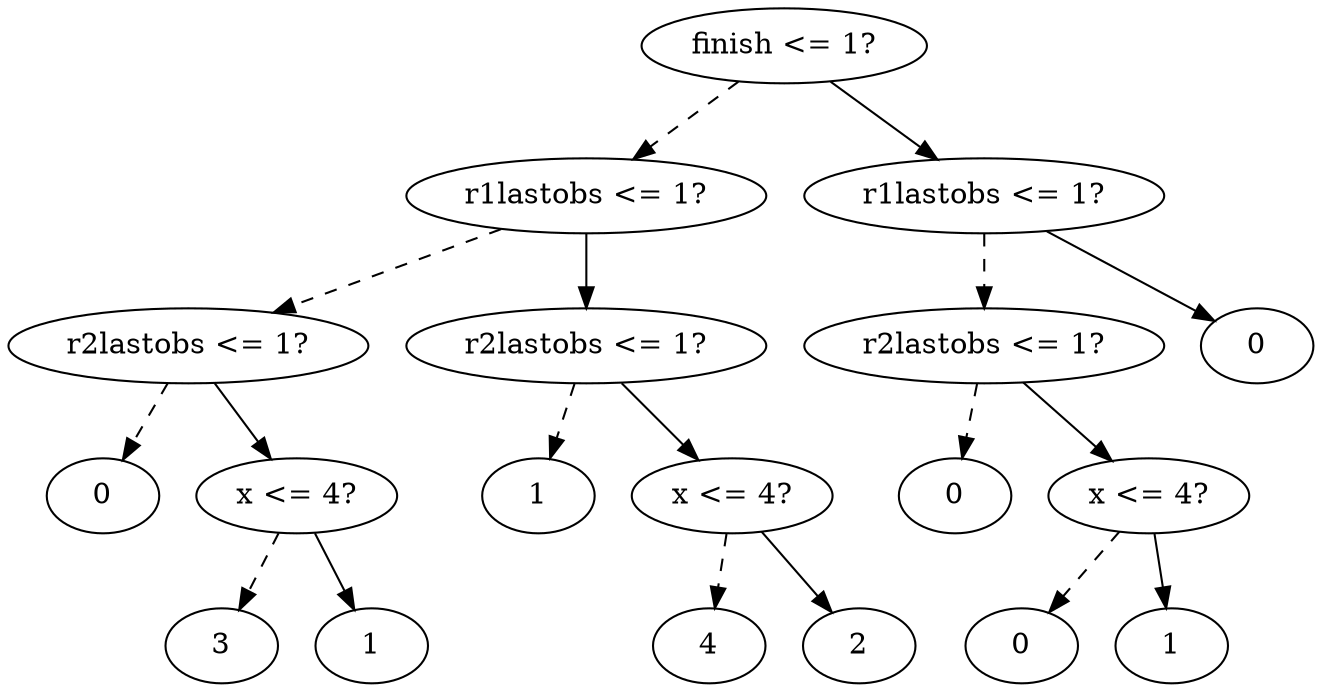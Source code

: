 digraph G {rankdir=TB;0 [label="finish <= 1?"];
0 -> 1 [style=dashed];
0 -> 2;
1 [label="r1lastobs <= 1?"];
1 -> 3 [style=dashed];
1 -> 4;
3 [label="r2lastobs <= 1?"];
3 -> 7 [style=dashed];
3 -> 8;
7 [label="0"];
8 [label="x <= 4?"];
8 -> 17 [style=dashed];
8 -> 18;
17 [label="3"];
18 [label="1"];
4 [label="r2lastobs <= 1?"];
4 -> 9 [style=dashed];
4 -> 10;
9 [label="1"];
10 [label="x <= 4?"];
10 -> 21 [style=dashed];
10 -> 22;
21 [label="4"];
22 [label="2"];
2 [label="r1lastobs <= 1?"];
2 -> 5 [style=dashed];
2 -> 6;
5 [label="r2lastobs <= 1?"];
5 -> 11 [style=dashed];
5 -> 12;
11 [label="0"];
12 [label="x <= 4?"];
12 -> 25 [style=dashed];
12 -> 26;
25 [label="0"];
26 [label="1"];
6 [label="0"];
}